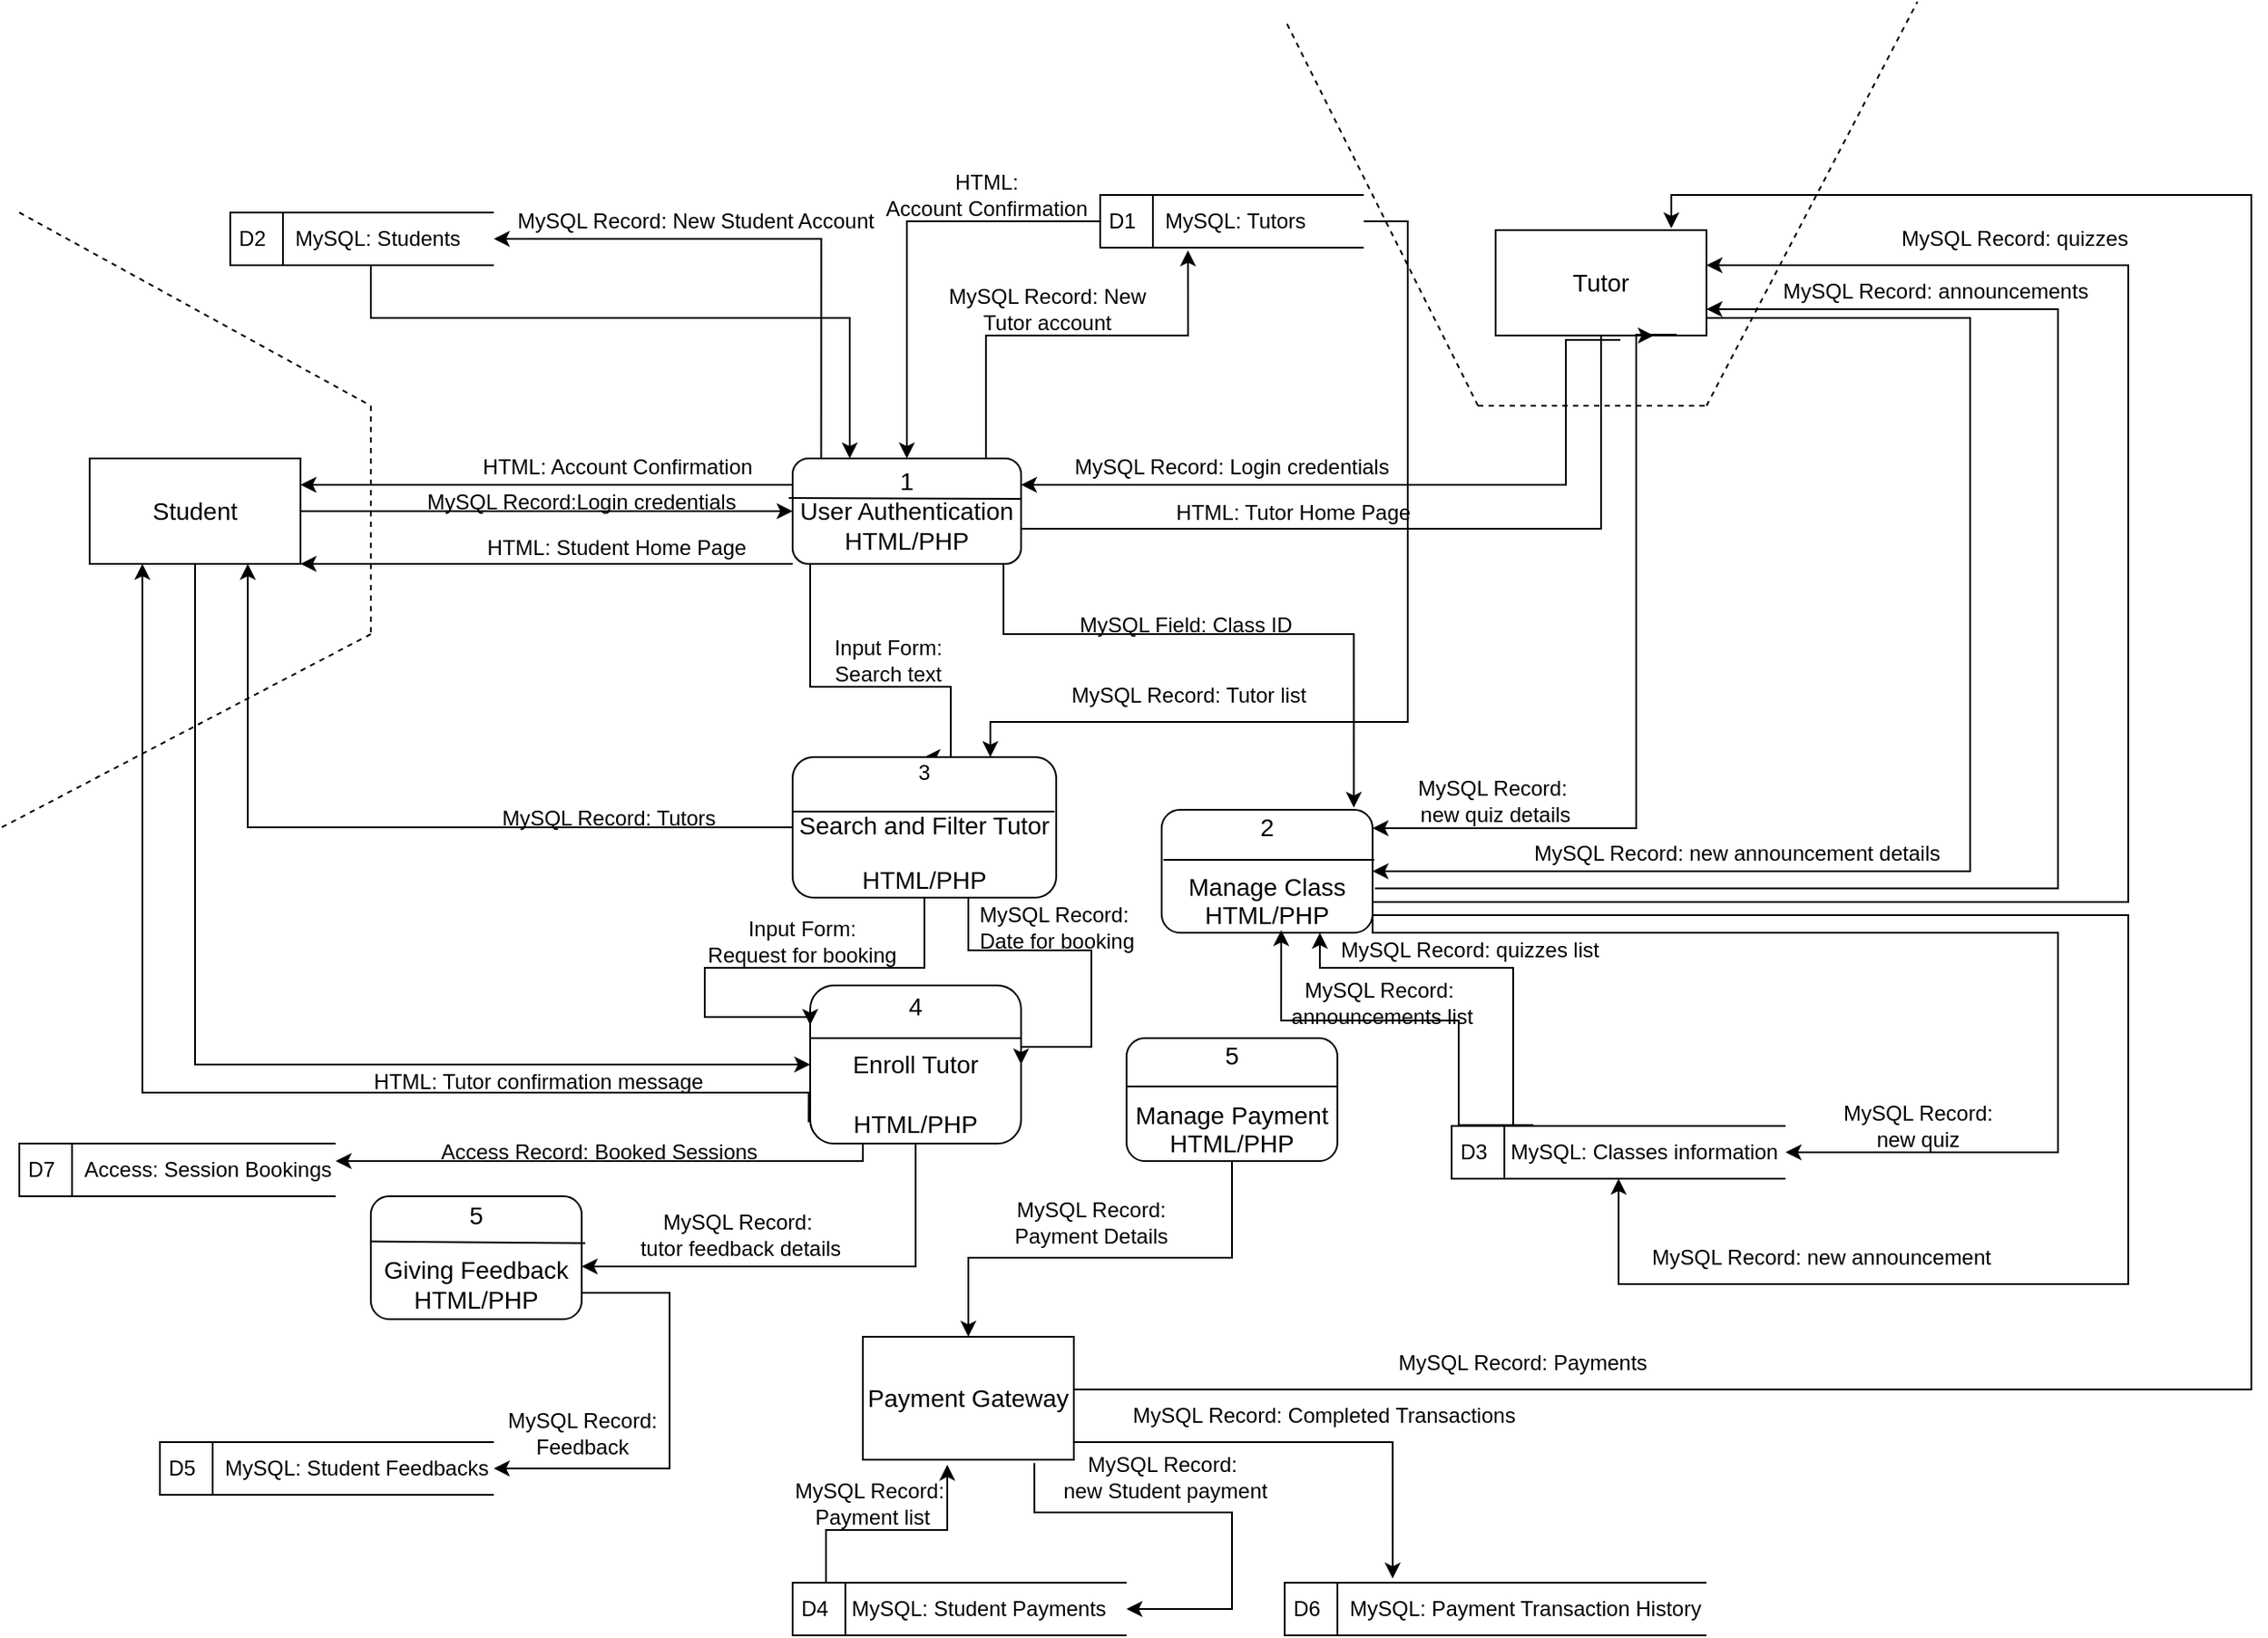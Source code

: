 <mxfile version="21.2.1" type="device">
  <diagram name="Sayfa -1" id="8NeKBj6dZh0A2Mszi5lu">
    <mxGraphModel dx="2295" dy="2287" grid="1" gridSize="10" guides="1" tooltips="1" connect="1" arrows="1" fold="1" page="1" pageScale="1" pageWidth="827" pageHeight="1169" math="0" shadow="0">
      <root>
        <mxCell id="0" />
        <mxCell id="1" parent="0" />
        <mxCell id="yMuBvw2z0iRrxeMvUbNI-1" value="&lt;font style=&quot;font-size: 14px;&quot;&gt;Student&lt;/font&gt;" style="rounded=0;whiteSpace=wrap;html=1;" parent="1" vertex="1">
          <mxGeometry x="-40" y="110" width="120" height="60" as="geometry" />
        </mxCell>
        <mxCell id="yMuBvw2z0iRrxeMvUbNI-2" value="&lt;font style=&quot;font-size: 14px;&quot;&gt;Tutor&lt;/font&gt;" style="rounded=0;whiteSpace=wrap;html=1;" parent="1" vertex="1">
          <mxGeometry x="760" y="-20" width="120" height="60" as="geometry" />
        </mxCell>
        <mxCell id="yMuBvw2z0iRrxeMvUbNI-23" style="edgeStyle=orthogonalEdgeStyle;rounded=0;orthogonalLoop=1;jettySize=auto;html=1;entryX=0.911;entryY=-0.017;entryDx=0;entryDy=0;fontSize=14;exitX=0.905;exitY=0.992;exitDx=0;exitDy=0;exitPerimeter=0;entryPerimeter=0;" parent="1" source="yMuBvw2z0iRrxeMvUbNI-3" target="yMuBvw2z0iRrxeMvUbNI-7" edge="1">
          <mxGeometry relative="1" as="geometry">
            <mxPoint x="490" y="170" as="sourcePoint" />
            <Array as="points">
              <mxPoint x="480" y="170" />
              <mxPoint x="480" y="210" />
              <mxPoint x="679" y="210" />
            </Array>
          </mxGeometry>
        </mxCell>
        <mxCell id="yMuBvw2z0iRrxeMvUbNI-86" style="edgeStyle=orthogonalEdgeStyle;rounded=0;orthogonalLoop=1;jettySize=auto;html=1;fontSize=12;elbow=vertical;exitX=0.25;exitY=1;exitDx=0;exitDy=0;entryX=0.5;entryY=0;entryDx=0;entryDy=0;" parent="1" source="yMuBvw2z0iRrxeMvUbNI-3" target="yMuBvw2z0iRrxeMvUbNI-92" edge="1">
          <mxGeometry relative="1" as="geometry">
            <mxPoint x="480" y="300" as="targetPoint" />
            <mxPoint x="370" y="180" as="sourcePoint" />
            <Array as="points">
              <mxPoint x="370" y="170" />
              <mxPoint x="370" y="240" />
              <mxPoint x="450" y="240" />
              <mxPoint x="450" y="280" />
            </Array>
          </mxGeometry>
        </mxCell>
        <mxCell id="yMuBvw2z0iRrxeMvUbNI-127" style="edgeStyle=orthogonalEdgeStyle;rounded=0;orthogonalLoop=1;jettySize=auto;html=1;fontSize=12;elbow=vertical;entryX=0.333;entryY=1.05;entryDx=0;entryDy=0;entryPerimeter=0;" parent="1" source="yMuBvw2z0iRrxeMvUbNI-3" target="yMuBvw2z0iRrxeMvUbNI-124" edge="1">
          <mxGeometry relative="1" as="geometry">
            <mxPoint x="585" y="-10" as="targetPoint" />
            <Array as="points">
              <mxPoint x="470" y="40" />
              <mxPoint x="585" y="40" />
            </Array>
          </mxGeometry>
        </mxCell>
        <mxCell id="aDCpL4Bax41A2ZxA9qRh-16" style="edgeStyle=orthogonalEdgeStyle;rounded=0;orthogonalLoop=1;jettySize=auto;html=1;exitX=0;exitY=0.25;exitDx=0;exitDy=0;entryX=1;entryY=0.25;entryDx=0;entryDy=0;" edge="1" parent="1" source="yMuBvw2z0iRrxeMvUbNI-3" target="yMuBvw2z0iRrxeMvUbNI-1">
          <mxGeometry relative="1" as="geometry" />
        </mxCell>
        <mxCell id="yMuBvw2z0iRrxeMvUbNI-3" value="&lt;font style=&quot;font-size: 14px;&quot;&gt;1&lt;br&gt;User Authentication&lt;br&gt;HTML/PHP&lt;/font&gt;" style="rounded=1;whiteSpace=wrap;html=1;fontSize=14;" parent="1" vertex="1">
          <mxGeometry x="360" y="110" width="130" height="60" as="geometry" />
        </mxCell>
        <mxCell id="yMuBvw2z0iRrxeMvUbNI-72" style="edgeStyle=orthogonalEdgeStyle;rounded=0;orthogonalLoop=1;jettySize=auto;html=1;exitX=1;exitY=0.75;exitDx=0;exitDy=0;fontSize=12;elbow=vertical;" parent="1" source="yMuBvw2z0iRrxeMvUbNI-7" target="yMuBvw2z0iRrxeMvUbNI-66" edge="1">
          <mxGeometry relative="1" as="geometry">
            <Array as="points">
              <mxPoint x="690" y="380" />
              <mxPoint x="1080" y="380" />
              <mxPoint x="1080" y="505" />
            </Array>
          </mxGeometry>
        </mxCell>
        <mxCell id="yMuBvw2z0iRrxeMvUbNI-73" style="edgeStyle=orthogonalEdgeStyle;rounded=0;orthogonalLoop=1;jettySize=auto;html=1;exitX=1;exitY=0.75;exitDx=0;exitDy=0;fontSize=12;elbow=vertical;entryX=0.5;entryY=1;entryDx=0;entryDy=0;" parent="1" source="yMuBvw2z0iRrxeMvUbNI-7" target="yMuBvw2z0iRrxeMvUbNI-66" edge="1">
          <mxGeometry relative="1" as="geometry">
            <Array as="points">
              <mxPoint x="690" y="370" />
              <mxPoint x="1120" y="370" />
              <mxPoint x="1120" y="580" />
              <mxPoint x="830" y="580" />
            </Array>
            <mxPoint x="820" y="580" as="targetPoint" />
          </mxGeometry>
        </mxCell>
        <mxCell id="yMuBvw2z0iRrxeMvUbNI-82" style="edgeStyle=orthogonalEdgeStyle;rounded=0;orthogonalLoop=1;jettySize=auto;html=1;exitX=1;exitY=0.75;exitDx=0;exitDy=0;fontSize=12;elbow=vertical;" parent="1" source="yMuBvw2z0iRrxeMvUbNI-7" edge="1">
          <mxGeometry relative="1" as="geometry">
            <mxPoint x="880" as="targetPoint" />
            <Array as="points">
              <mxPoint x="1120" y="363" />
              <mxPoint x="1120" />
            </Array>
          </mxGeometry>
        </mxCell>
        <mxCell id="yMuBvw2z0iRrxeMvUbNI-7" value="2&lt;br&gt;&lt;br&gt;Manage Class&lt;br&gt;HTML/PHP" style="rounded=1;whiteSpace=wrap;html=1;fontSize=14;" parent="1" vertex="1">
          <mxGeometry x="570" y="310" width="120" height="70" as="geometry" />
        </mxCell>
        <mxCell id="yMuBvw2z0iRrxeMvUbNI-8" value="5&lt;br&gt;&lt;br&gt;Manage Payment&lt;br&gt;HTML/PHP" style="rounded=1;whiteSpace=wrap;html=1;fontSize=14;" parent="1" vertex="1">
          <mxGeometry x="550" y="440" width="120" height="70" as="geometry" />
        </mxCell>
        <mxCell id="yMuBvw2z0iRrxeMvUbNI-109" style="edgeStyle=orthogonalEdgeStyle;rounded=0;orthogonalLoop=1;jettySize=auto;html=1;entryX=0.826;entryY=-0.017;entryDx=0;entryDy=0;entryPerimeter=0;fontSize=12;elbow=vertical;" parent="1" source="yMuBvw2z0iRrxeMvUbNI-9" target="yMuBvw2z0iRrxeMvUbNI-2" edge="1">
          <mxGeometry relative="1" as="geometry">
            <Array as="points">
              <mxPoint x="1190" y="640" />
              <mxPoint x="1190" y="-40" />
              <mxPoint x="860" y="-40" />
              <mxPoint x="860" y="-21" />
            </Array>
          </mxGeometry>
        </mxCell>
        <mxCell id="yMuBvw2z0iRrxeMvUbNI-116" style="edgeStyle=orthogonalEdgeStyle;rounded=0;orthogonalLoop=1;jettySize=auto;html=1;exitX=0.813;exitY=1.027;exitDx=0;exitDy=0;entryX=1;entryY=0.5;entryDx=0;entryDy=0;fontSize=12;elbow=vertical;exitPerimeter=0;" parent="1" source="yMuBvw2z0iRrxeMvUbNI-9" target="yMuBvw2z0iRrxeMvUbNI-111" edge="1">
          <mxGeometry relative="1" as="geometry">
            <Array as="points">
              <mxPoint x="498" y="710" />
              <mxPoint x="610" y="710" />
              <mxPoint x="610" y="765" />
            </Array>
          </mxGeometry>
        </mxCell>
        <mxCell id="aDCpL4Bax41A2ZxA9qRh-5" style="edgeStyle=orthogonalEdgeStyle;rounded=0;orthogonalLoop=1;jettySize=auto;html=1;exitX=1;exitY=0.75;exitDx=0;exitDy=0;entryX=0.256;entryY=-0.079;entryDx=0;entryDy=0;entryPerimeter=0;" edge="1" parent="1" source="yMuBvw2z0iRrxeMvUbNI-9" target="aDCpL4Bax41A2ZxA9qRh-4">
          <mxGeometry relative="1" as="geometry">
            <Array as="points">
              <mxPoint x="520" y="670" />
              <mxPoint x="701" y="670" />
            </Array>
          </mxGeometry>
        </mxCell>
        <mxCell id="yMuBvw2z0iRrxeMvUbNI-9" value="Payment Gateway" style="rounded=0;whiteSpace=wrap;html=1;fontSize=14;" parent="1" vertex="1">
          <mxGeometry x="400" y="610" width="120" height="70" as="geometry" />
        </mxCell>
        <mxCell id="yMuBvw2z0iRrxeMvUbNI-41" style="edgeStyle=orthogonalEdgeStyle;rounded=0;orthogonalLoop=1;jettySize=auto;html=1;fontSize=12;" parent="1" source="yMuBvw2z0iRrxeMvUbNI-10" target="yMuBvw2z0iRrxeMvUbNI-39" edge="1">
          <mxGeometry relative="1" as="geometry">
            <Array as="points">
              <mxPoint x="430" y="570" />
            </Array>
          </mxGeometry>
        </mxCell>
        <mxCell id="yMuBvw2z0iRrxeMvUbNI-103" style="edgeStyle=orthogonalEdgeStyle;rounded=0;orthogonalLoop=1;jettySize=auto;html=1;exitX=-0.007;exitY=0.865;exitDx=0;exitDy=0;fontSize=12;elbow=vertical;exitPerimeter=0;entryX=0.25;entryY=1;entryDx=0;entryDy=0;" parent="1" source="yMuBvw2z0iRrxeMvUbNI-10" target="yMuBvw2z0iRrxeMvUbNI-1" edge="1">
          <mxGeometry relative="1" as="geometry">
            <Array as="points">
              <mxPoint x="369" y="471" />
              <mxPoint x="-10" y="471" />
            </Array>
            <mxPoint x="30" y="240" as="targetPoint" />
          </mxGeometry>
        </mxCell>
        <mxCell id="yMuBvw2z0iRrxeMvUbNI-10" value="4&lt;br&gt;&lt;br&gt;Enroll Tutor&lt;br&gt;&lt;br&gt;HTML/PHP" style="rounded=1;whiteSpace=wrap;html=1;fontSize=14;" parent="1" vertex="1">
          <mxGeometry x="370" y="410" width="120" height="90" as="geometry" />
        </mxCell>
        <mxCell id="yMuBvw2z0iRrxeMvUbNI-11" value="" style="endArrow=classic;html=1;rounded=0;fontSize=14;entryX=0;entryY=0.5;entryDx=0;entryDy=0;exitX=1;exitY=0.5;exitDx=0;exitDy=0;" parent="1" source="yMuBvw2z0iRrxeMvUbNI-1" target="yMuBvw2z0iRrxeMvUbNI-3" edge="1">
          <mxGeometry width="50" height="50" relative="1" as="geometry">
            <mxPoint x="170" y="140" as="sourcePoint" />
            <mxPoint x="370" y="140" as="targetPoint" />
          </mxGeometry>
        </mxCell>
        <mxCell id="yMuBvw2z0iRrxeMvUbNI-17" value="" style="endArrow=none;html=1;rounded=0;fontSize=14;exitX=-0.017;exitY=0.375;exitDx=0;exitDy=0;exitPerimeter=0;" parent="1" source="yMuBvw2z0iRrxeMvUbNI-3" edge="1">
          <mxGeometry width="50" height="50" relative="1" as="geometry">
            <mxPoint x="370" y="133" as="sourcePoint" />
            <mxPoint x="490" y="133" as="targetPoint" />
          </mxGeometry>
        </mxCell>
        <mxCell id="yMuBvw2z0iRrxeMvUbNI-20" value="" style="endArrow=classic;html=1;rounded=0;fontSize=14;exitX=0.858;exitY=0.992;exitDx=0;exitDy=0;entryX=1;entryY=0.15;entryDx=0;entryDy=0;edgeStyle=orthogonalEdgeStyle;exitPerimeter=0;entryPerimeter=0;" parent="1" source="yMuBvw2z0iRrxeMvUbNI-2" target="yMuBvw2z0iRrxeMvUbNI-7" edge="1">
          <mxGeometry width="50" height="50" relative="1" as="geometry">
            <mxPoint x="310" y="290" as="sourcePoint" />
            <mxPoint x="360" y="240" as="targetPoint" />
            <Array as="points">
              <mxPoint x="840" y="40" />
              <mxPoint x="840" y="320" />
            </Array>
          </mxGeometry>
        </mxCell>
        <mxCell id="yMuBvw2z0iRrxeMvUbNI-21" value="" style="endArrow=classic;html=1;rounded=0;fontSize=14;exitX=0.5;exitY=1;exitDx=0;exitDy=0;entryX=0;entryY=0.5;entryDx=0;entryDy=0;edgeStyle=orthogonalEdgeStyle;" parent="1" source="yMuBvw2z0iRrxeMvUbNI-1" target="yMuBvw2z0iRrxeMvUbNI-10" edge="1">
          <mxGeometry width="50" height="50" relative="1" as="geometry">
            <mxPoint x="310" y="290" as="sourcePoint" />
            <mxPoint x="360" y="240" as="targetPoint" />
          </mxGeometry>
        </mxCell>
        <mxCell id="yMuBvw2z0iRrxeMvUbNI-25" value="" style="endArrow=none;html=1;rounded=0;fontSize=14;" parent="1" edge="1">
          <mxGeometry width="50" height="50" relative="1" as="geometry">
            <mxPoint x="370" y="440" as="sourcePoint" />
            <mxPoint x="490" y="440" as="targetPoint" />
          </mxGeometry>
        </mxCell>
        <mxCell id="yMuBvw2z0iRrxeMvUbNI-26" value="" style="endArrow=none;html=1;rounded=0;fontSize=14;exitX=0.008;exitY=0.407;exitDx=0;exitDy=0;exitPerimeter=0;entryX=1.008;entryY=0.407;entryDx=0;entryDy=0;entryPerimeter=0;" parent="1" source="yMuBvw2z0iRrxeMvUbNI-7" target="yMuBvw2z0iRrxeMvUbNI-7" edge="1">
          <mxGeometry width="50" height="50" relative="1" as="geometry">
            <mxPoint x="310" y="230" as="sourcePoint" />
            <mxPoint x="360" y="180" as="targetPoint" />
          </mxGeometry>
        </mxCell>
        <mxCell id="yMuBvw2z0iRrxeMvUbNI-27" value="" style="endArrow=none;html=1;rounded=0;fontSize=14;exitX=0;exitY=0.392;exitDx=0;exitDy=0;exitPerimeter=0;entryX=1;entryY=0.392;entryDx=0;entryDy=0;entryPerimeter=0;" parent="1" source="yMuBvw2z0iRrxeMvUbNI-8" target="yMuBvw2z0iRrxeMvUbNI-8" edge="1">
          <mxGeometry width="50" height="50" relative="1" as="geometry">
            <mxPoint x="310" y="230" as="sourcePoint" />
            <mxPoint x="360" y="180" as="targetPoint" />
            <Array as="points" />
          </mxGeometry>
        </mxCell>
        <mxCell id="yMuBvw2z0iRrxeMvUbNI-29" value="" style="endArrow=classic;html=1;rounded=0;fontSize=14;exitX=0;exitY=1;exitDx=0;exitDy=0;entryX=1;entryY=1;entryDx=0;entryDy=0;" parent="1" source="yMuBvw2z0iRrxeMvUbNI-3" target="yMuBvw2z0iRrxeMvUbNI-1" edge="1">
          <mxGeometry width="50" height="50" relative="1" as="geometry">
            <mxPoint x="360" y="155" as="sourcePoint" />
            <mxPoint x="170" y="170" as="targetPoint" />
          </mxGeometry>
        </mxCell>
        <mxCell id="yMuBvw2z0iRrxeMvUbNI-30" value="&lt;span style=&quot;font-size: 12px;&quot;&gt;HTML: Student Home Page&lt;/span&gt;" style="text;html=1;strokeColor=none;fillColor=none;align=center;verticalAlign=middle;whiteSpace=wrap;rounded=0;fontSize=14;" parent="1" vertex="1">
          <mxGeometry x="185" y="145" width="150" height="30" as="geometry" />
        </mxCell>
        <mxCell id="yMuBvw2z0iRrxeMvUbNI-36" value="MySQL Record:Login credentials" style="text;html=1;strokeColor=none;fillColor=none;align=center;verticalAlign=middle;whiteSpace=wrap;rounded=0;fontSize=12;" parent="1" vertex="1">
          <mxGeometry x="130" y="125" width="220" height="20" as="geometry" />
        </mxCell>
        <mxCell id="yMuBvw2z0iRrxeMvUbNI-37" value="" style="endArrow=classic;html=1;rounded=0;fontSize=12;exitX=0.125;exitY=0.008;exitDx=0;exitDy=0;entryX=1;entryY=0.5;entryDx=0;entryDy=0;edgeStyle=orthogonalEdgeStyle;exitPerimeter=0;" parent="1" source="yMuBvw2z0iRrxeMvUbNI-3" target="yMuBvw2z0iRrxeMvUbNI-129" edge="1">
          <mxGeometry width="50" height="50" relative="1" as="geometry">
            <mxPoint x="400" y="240" as="sourcePoint" />
            <mxPoint x="450" y="190" as="targetPoint" />
          </mxGeometry>
        </mxCell>
        <mxCell id="yMuBvw2z0iRrxeMvUbNI-38" value="MySQL Record: New Student Account" style="text;html=1;strokeColor=none;fillColor=none;align=center;verticalAlign=middle;whiteSpace=wrap;rounded=0;fontSize=12;" parent="1" vertex="1">
          <mxGeometry x="200" y="-40" width="210" height="30" as="geometry" />
        </mxCell>
        <mxCell id="yMuBvw2z0iRrxeMvUbNI-39" value="&lt;font style=&quot;font-size: 14px;&quot;&gt;5&lt;br&gt;&lt;/font&gt;&lt;br&gt;&lt;font style=&quot;font-size: 14px;&quot;&gt;Giving Feedback&lt;br&gt;HTML/PHP&lt;br&gt;&lt;/font&gt;" style="rounded=1;whiteSpace=wrap;html=1;fontSize=12;" parent="1" vertex="1">
          <mxGeometry x="120" y="530" width="120" height="70" as="geometry" />
        </mxCell>
        <mxCell id="yMuBvw2z0iRrxeMvUbNI-40" value="" style="endArrow=none;html=1;rounded=0;fontSize=12;exitX=0;exitY=0.367;exitDx=0;exitDy=0;entryX=1.017;entryY=0.383;entryDx=0;entryDy=0;exitPerimeter=0;entryPerimeter=0;" parent="1" source="yMuBvw2z0iRrxeMvUbNI-39" target="yMuBvw2z0iRrxeMvUbNI-39" edge="1">
          <mxGeometry width="50" height="50" relative="1" as="geometry">
            <mxPoint x="400" y="360" as="sourcePoint" />
            <mxPoint x="450" y="310" as="targetPoint" />
            <Array as="points" />
          </mxGeometry>
        </mxCell>
        <mxCell id="yMuBvw2z0iRrxeMvUbNI-42" value="&lt;font style=&quot;font-size: 12px;&quot;&gt;HTML: Tutor Home Page&lt;/font&gt;" style="text;html=1;strokeColor=none;fillColor=none;align=center;verticalAlign=middle;whiteSpace=wrap;rounded=0;fontSize=14;" parent="1" vertex="1">
          <mxGeometry x="570" y="125" width="150" height="30" as="geometry" />
        </mxCell>
        <mxCell id="yMuBvw2z0iRrxeMvUbNI-43" value="MySQL Record: Login credentials" style="text;html=1;strokeColor=none;fillColor=none;align=center;verticalAlign=middle;whiteSpace=wrap;rounded=0;fontSize=12;" parent="1" vertex="1">
          <mxGeometry x="515" y="105" width="190" height="20" as="geometry" />
        </mxCell>
        <mxCell id="yMuBvw2z0iRrxeMvUbNI-44" value="MySQL Record: New Tutor account" style="text;html=1;strokeColor=none;fillColor=none;align=center;verticalAlign=middle;whiteSpace=wrap;rounded=0;fontSize=12;" parent="1" vertex="1">
          <mxGeometry x="440" y="10" width="130" height="30" as="geometry" />
        </mxCell>
        <mxCell id="yMuBvw2z0iRrxeMvUbNI-47" style="edgeStyle=elbowEdgeStyle;rounded=0;orthogonalLoop=1;jettySize=auto;elbow=vertical;html=1;exitX=0.5;exitY=0;exitDx=0;exitDy=0;fontSize=12;" parent="1" edge="1">
          <mxGeometry relative="1" as="geometry">
            <mxPoint x="270" y="170" as="sourcePoint" />
            <mxPoint x="270" y="170" as="targetPoint" />
          </mxGeometry>
        </mxCell>
        <mxCell id="yMuBvw2z0iRrxeMvUbNI-49" value="" style="endArrow=classic;html=1;rounded=0;fontSize=12;elbow=vertical;exitX=1;exitY=0.5;exitDx=0;exitDy=0;entryX=0.75;entryY=1;entryDx=0;entryDy=0;edgeStyle=orthogonalEdgeStyle;" parent="1" source="yMuBvw2z0iRrxeMvUbNI-3" target="yMuBvw2z0iRrxeMvUbNI-2" edge="1">
          <mxGeometry width="50" height="50" relative="1" as="geometry">
            <mxPoint x="400" y="210" as="sourcePoint" />
            <mxPoint x="450" y="160" as="targetPoint" />
            <Array as="points">
              <mxPoint x="490" y="150" />
              <mxPoint x="820" y="150" />
            </Array>
          </mxGeometry>
        </mxCell>
        <mxCell id="yMuBvw2z0iRrxeMvUbNI-51" value="" style="endArrow=classic;html=1;rounded=0;fontSize=12;elbow=vertical;exitX=0.592;exitY=1.042;exitDx=0;exitDy=0;exitPerimeter=0;entryX=1;entryY=0.25;entryDx=0;entryDy=0;edgeStyle=orthogonalEdgeStyle;" parent="1" source="yMuBvw2z0iRrxeMvUbNI-2" target="yMuBvw2z0iRrxeMvUbNI-3" edge="1">
          <mxGeometry width="50" height="50" relative="1" as="geometry">
            <mxPoint x="400" y="210" as="sourcePoint" />
            <mxPoint x="450" y="160" as="targetPoint" />
            <Array as="points">
              <mxPoint x="800" y="43" />
              <mxPoint x="800" y="125" />
            </Array>
          </mxGeometry>
        </mxCell>
        <mxCell id="yMuBvw2z0iRrxeMvUbNI-56" value="" style="endArrow=classic;html=1;rounded=0;fontSize=12;elbow=vertical;edgeStyle=orthogonalEdgeStyle;exitX=0.5;exitY=1;exitDx=0;exitDy=0;entryX=0.5;entryY=0;entryDx=0;entryDy=0;" parent="1" source="yMuBvw2z0iRrxeMvUbNI-8" target="yMuBvw2z0iRrxeMvUbNI-9" edge="1">
          <mxGeometry width="50" height="50" relative="1" as="geometry">
            <mxPoint x="430" y="520" as="sourcePoint" />
            <mxPoint x="400" y="650" as="targetPoint" />
            <Array as="points">
              <mxPoint x="610" y="565" />
              <mxPoint x="460" y="565" />
            </Array>
          </mxGeometry>
        </mxCell>
        <mxCell id="yMuBvw2z0iRrxeMvUbNI-57" value="MySQL Record: Payment Details" style="text;html=1;strokeColor=none;fillColor=none;align=center;verticalAlign=middle;whiteSpace=wrap;rounded=0;fontSize=12;" parent="1" vertex="1">
          <mxGeometry x="480" y="530" width="100" height="30" as="geometry" />
        </mxCell>
        <mxCell id="yMuBvw2z0iRrxeMvUbNI-59" value="MySQL Record:&amp;nbsp;&lt;br&gt;new quiz details" style="text;html=1;strokeColor=none;fillColor=none;align=center;verticalAlign=middle;whiteSpace=wrap;rounded=0;fontSize=12;" parent="1" vertex="1">
          <mxGeometry x="700" y="290" width="120" height="30" as="geometry" />
        </mxCell>
        <mxCell id="yMuBvw2z0iRrxeMvUbNI-60" value="" style="endArrow=classic;html=1;rounded=0;fontSize=12;elbow=vertical;edgeStyle=orthogonalEdgeStyle;exitX=1;exitY=0.75;exitDx=0;exitDy=0;entryX=1;entryY=0.5;entryDx=0;entryDy=0;" parent="1" source="yMuBvw2z0iRrxeMvUbNI-2" target="yMuBvw2z0iRrxeMvUbNI-7" edge="1">
          <mxGeometry width="50" height="50" relative="1" as="geometry">
            <mxPoint x="850" y="90" as="sourcePoint" />
            <mxPoint x="690" y="363" as="targetPoint" />
            <Array as="points">
              <mxPoint x="880" y="30" />
              <mxPoint x="1030" y="30" />
              <mxPoint x="1030" y="345" />
            </Array>
          </mxGeometry>
        </mxCell>
        <mxCell id="yMuBvw2z0iRrxeMvUbNI-61" value="MySQL Record:&amp;nbsp;new announcement details" style="text;html=1;strokeColor=none;fillColor=none;align=center;verticalAlign=middle;whiteSpace=wrap;rounded=0;fontSize=12;" parent="1" vertex="1">
          <mxGeometry x="775" y="320" width="245" height="30" as="geometry" />
        </mxCell>
        <mxCell id="yMuBvw2z0iRrxeMvUbNI-68" style="edgeStyle=orthogonalEdgeStyle;rounded=0;orthogonalLoop=1;jettySize=auto;html=1;fontSize=12;elbow=vertical;entryX=0.75;entryY=1;entryDx=0;entryDy=0;" parent="1" source="yMuBvw2z0iRrxeMvUbNI-66" target="yMuBvw2z0iRrxeMvUbNI-7" edge="1">
          <mxGeometry relative="1" as="geometry">
            <mxPoint x="660" y="390" as="targetPoint" />
            <Array as="points">
              <mxPoint x="770" y="400" />
              <mxPoint x="660" y="400" />
            </Array>
          </mxGeometry>
        </mxCell>
        <mxCell id="yMuBvw2z0iRrxeMvUbNI-69" style="edgeStyle=orthogonalEdgeStyle;rounded=0;orthogonalLoop=1;jettySize=auto;html=1;entryX=0.567;entryY=0.979;entryDx=0;entryDy=0;entryPerimeter=0;fontSize=12;elbow=vertical;exitX=0.245;exitY=-0.017;exitDx=0;exitDy=0;exitPerimeter=0;" parent="1" source="yMuBvw2z0iRrxeMvUbNI-66" target="yMuBvw2z0iRrxeMvUbNI-7" edge="1">
          <mxGeometry relative="1" as="geometry">
            <Array as="points">
              <mxPoint x="739" y="430" />
              <mxPoint x="638" y="430" />
            </Array>
          </mxGeometry>
        </mxCell>
        <mxCell id="yMuBvw2z0iRrxeMvUbNI-66" value="D3&amp;nbsp; &amp;nbsp; MySQL: Classes information" style="html=1;dashed=0;whitespace=wrap;shape=mxgraph.dfd.dataStoreID;align=left;spacingLeft=3;points=[[0,0],[0.5,0],[1,0],[0,0.5],[1,0.5],[0,1],[0.5,1],[1,1]];fontSize=12;" parent="1" vertex="1">
          <mxGeometry x="735" y="490" width="190" height="30" as="geometry" />
        </mxCell>
        <mxCell id="yMuBvw2z0iRrxeMvUbNI-70" value="MySQL Record: quizzes list" style="text;html=1;align=center;verticalAlign=middle;resizable=0;points=[];autosize=1;strokeColor=none;fillColor=none;fontSize=12;" parent="1" vertex="1">
          <mxGeometry x="660" y="375" width="170" height="30" as="geometry" />
        </mxCell>
        <mxCell id="yMuBvw2z0iRrxeMvUbNI-71" value="MySQL Record:&amp;nbsp;&lt;br&gt;announcements list" style="text;html=1;align=center;verticalAlign=middle;resizable=0;points=[];autosize=1;strokeColor=none;fillColor=none;fontSize=12;" parent="1" vertex="1">
          <mxGeometry x="630" y="400" width="130" height="40" as="geometry" />
        </mxCell>
        <mxCell id="yMuBvw2z0iRrxeMvUbNI-79" value="MySQL Record: &lt;br&gt;new quiz" style="text;html=1;align=center;verticalAlign=middle;resizable=0;points=[];autosize=1;strokeColor=none;fillColor=none;fontSize=12;" parent="1" vertex="1">
          <mxGeometry x="945" y="470" width="110" height="40" as="geometry" />
        </mxCell>
        <mxCell id="yMuBvw2z0iRrxeMvUbNI-80" value="MySQL Record:&amp;nbsp;new announcement" style="text;html=1;align=center;verticalAlign=middle;resizable=0;points=[];autosize=1;strokeColor=none;fillColor=none;fontSize=12;" parent="1" vertex="1">
          <mxGeometry x="835" y="550" width="220" height="30" as="geometry" />
        </mxCell>
        <mxCell id="yMuBvw2z0iRrxeMvUbNI-83" value="" style="endArrow=classic;html=1;rounded=0;fontSize=12;elbow=vertical;exitX=1.011;exitY=0.64;exitDx=0;exitDy=0;exitPerimeter=0;entryX=1;entryY=0.75;entryDx=0;entryDy=0;edgeStyle=orthogonalEdgeStyle;" parent="1" source="yMuBvw2z0iRrxeMvUbNI-7" target="yMuBvw2z0iRrxeMvUbNI-2" edge="1">
          <mxGeometry width="50" height="50" relative="1" as="geometry">
            <mxPoint x="550" y="360" as="sourcePoint" />
            <mxPoint x="600" y="310" as="targetPoint" />
            <Array as="points">
              <mxPoint x="1080" y="355" />
              <mxPoint x="1080" y="25" />
            </Array>
          </mxGeometry>
        </mxCell>
        <mxCell id="yMuBvw2z0iRrxeMvUbNI-84" value="MySQL Record: quizzes" style="text;html=1;align=center;verticalAlign=middle;resizable=0;points=[];autosize=1;strokeColor=none;fillColor=none;fontSize=12;" parent="1" vertex="1">
          <mxGeometry x="980" y="-30" width="150" height="30" as="geometry" />
        </mxCell>
        <mxCell id="yMuBvw2z0iRrxeMvUbNI-85" value="MySQL Record: announcements" style="text;html=1;align=center;verticalAlign=middle;resizable=0;points=[];autosize=1;strokeColor=none;fillColor=none;fontSize=12;" parent="1" vertex="1">
          <mxGeometry x="910" width="200" height="30" as="geometry" />
        </mxCell>
        <mxCell id="yMuBvw2z0iRrxeMvUbNI-98" style="edgeStyle=orthogonalEdgeStyle;rounded=0;orthogonalLoop=1;jettySize=auto;html=1;entryX=0;entryY=0.25;entryDx=0;entryDy=0;fontSize=12;elbow=vertical;" parent="1" source="yMuBvw2z0iRrxeMvUbNI-92" target="yMuBvw2z0iRrxeMvUbNI-10" edge="1">
          <mxGeometry relative="1" as="geometry">
            <Array as="points">
              <mxPoint x="435" y="400" />
              <mxPoint x="310" y="400" />
              <mxPoint x="310" y="428" />
              <mxPoint x="370" y="428" />
            </Array>
          </mxGeometry>
        </mxCell>
        <mxCell id="yMuBvw2z0iRrxeMvUbNI-99" style="edgeStyle=orthogonalEdgeStyle;rounded=0;orthogonalLoop=1;jettySize=auto;html=1;entryX=1;entryY=0.5;entryDx=0;entryDy=0;fontSize=12;elbow=vertical;" parent="1" source="yMuBvw2z0iRrxeMvUbNI-92" target="yMuBvw2z0iRrxeMvUbNI-10" edge="1">
          <mxGeometry relative="1" as="geometry">
            <Array as="points">
              <mxPoint x="460" y="390" />
              <mxPoint x="530" y="390" />
              <mxPoint x="530" y="445" />
              <mxPoint x="490" y="445" />
            </Array>
          </mxGeometry>
        </mxCell>
        <mxCell id="yMuBvw2z0iRrxeMvUbNI-101" style="edgeStyle=orthogonalEdgeStyle;rounded=0;orthogonalLoop=1;jettySize=auto;html=1;entryX=0.75;entryY=1;entryDx=0;entryDy=0;fontSize=12;elbow=vertical;" parent="1" source="yMuBvw2z0iRrxeMvUbNI-92" target="yMuBvw2z0iRrxeMvUbNI-1" edge="1">
          <mxGeometry relative="1" as="geometry" />
        </mxCell>
        <mxCell id="yMuBvw2z0iRrxeMvUbNI-92" value="3&lt;br&gt;&lt;br&gt;&lt;font style=&quot;font-size: 14px;&quot;&gt;Search and Filter Tutor&lt;br&gt;&lt;/font&gt;&lt;br&gt;&lt;font style=&quot;font-size: 14px;&quot;&gt;HTML/PHP&lt;/font&gt;" style="rounded=1;whiteSpace=wrap;html=1;fontSize=12;" parent="1" vertex="1">
          <mxGeometry x="360" y="280" width="150" height="80" as="geometry" />
        </mxCell>
        <mxCell id="yMuBvw2z0iRrxeMvUbNI-93" value="" style="endArrow=none;html=1;rounded=0;fontSize=12;elbow=vertical;exitX=0.001;exitY=0.387;exitDx=0;exitDy=0;exitPerimeter=0;entryX=0.994;entryY=0.387;entryDx=0;entryDy=0;entryPerimeter=0;" parent="1" source="yMuBvw2z0iRrxeMvUbNI-92" target="yMuBvw2z0iRrxeMvUbNI-92" edge="1">
          <mxGeometry width="50" height="50" relative="1" as="geometry">
            <mxPoint x="490" y="310" as="sourcePoint" />
            <mxPoint x="350" y="303" as="targetPoint" />
          </mxGeometry>
        </mxCell>
        <mxCell id="yMuBvw2z0iRrxeMvUbNI-95" value="Input Form: &lt;br&gt;Search text" style="text;html=1;align=center;verticalAlign=middle;resizable=0;points=[];autosize=1;strokeColor=none;fillColor=none;fontSize=12;" parent="1" vertex="1">
          <mxGeometry x="374" y="205" width="80" height="40" as="geometry" />
        </mxCell>
        <mxCell id="yMuBvw2z0iRrxeMvUbNI-97" value="Input Form: &lt;br&gt;Request for booking" style="text;html=1;align=center;verticalAlign=middle;resizable=0;points=[];autosize=1;strokeColor=none;fillColor=none;fontSize=12;" parent="1" vertex="1">
          <mxGeometry x="300" y="365" width="130" height="40" as="geometry" />
        </mxCell>
        <mxCell id="yMuBvw2z0iRrxeMvUbNI-100" value="&lt;br&gt;MySQL Record:&amp;nbsp;&lt;br&gt;Date for booking" style="text;html=1;align=center;verticalAlign=middle;resizable=0;points=[];autosize=1;strokeColor=none;fillColor=none;fontSize=12;" parent="1" vertex="1">
          <mxGeometry x="455" y="340" width="110" height="60" as="geometry" />
        </mxCell>
        <mxCell id="yMuBvw2z0iRrxeMvUbNI-104" value="HTML: Tutor confirmation message" style="text;html=1;align=center;verticalAlign=middle;resizable=0;points=[];autosize=1;strokeColor=none;fillColor=none;fontSize=12;" parent="1" vertex="1">
          <mxGeometry x="110" y="450" width="210" height="30" as="geometry" />
        </mxCell>
        <mxCell id="yMuBvw2z0iRrxeMvUbNI-106" value="&lt;blockquote style=&quot;margin: 0 0 0 40px; border: none; padding: 0px;&quot;&gt;MySQL Field: Class ID&amp;nbsp;&lt;/blockquote&gt;" style="text;html=1;align=center;verticalAlign=middle;resizable=0;points=[];autosize=1;strokeColor=none;fillColor=none;fontSize=12;" parent="1" vertex="1">
          <mxGeometry x="470" y="190" width="190" height="30" as="geometry" />
        </mxCell>
        <mxCell id="yMuBvw2z0iRrxeMvUbNI-110" value="MySQL Record: Payments" style="text;html=1;align=center;verticalAlign=middle;resizable=0;points=[];autosize=1;strokeColor=none;fillColor=none;fontSize=12;" parent="1" vertex="1">
          <mxGeometry x="690" y="610" width="170" height="30" as="geometry" />
        </mxCell>
        <mxCell id="yMuBvw2z0iRrxeMvUbNI-118" style="edgeStyle=orthogonalEdgeStyle;rounded=0;orthogonalLoop=1;jettySize=auto;html=1;exitX=0;exitY=0.5;exitDx=0;exitDy=0;entryX=0.4;entryY=1.041;entryDx=0;entryDy=0;entryPerimeter=0;fontSize=12;elbow=vertical;" parent="1" source="yMuBvw2z0iRrxeMvUbNI-111" target="yMuBvw2z0iRrxeMvUbNI-9" edge="1">
          <mxGeometry relative="1" as="geometry">
            <Array as="points">
              <mxPoint x="379" y="765" />
              <mxPoint x="379" y="720" />
              <mxPoint x="448" y="720" />
            </Array>
          </mxGeometry>
        </mxCell>
        <mxCell id="yMuBvw2z0iRrxeMvUbNI-111" value="D4&amp;nbsp; &amp;nbsp; MySQL: Student Payments" style="html=1;dashed=0;whitespace=wrap;shape=mxgraph.dfd.dataStoreID;align=left;spacingLeft=3;points=[[0,0],[0.5,0],[1,0],[0,0.5],[1,0.5],[0,1],[0.5,1],[1,1]];fontSize=12;" parent="1" vertex="1">
          <mxGeometry x="360" y="750" width="190" height="30" as="geometry" />
        </mxCell>
        <mxCell id="yMuBvw2z0iRrxeMvUbNI-117" value="MySQL Record:&lt;br&gt;&amp;nbsp;new Student payment" style="text;html=1;align=center;verticalAlign=middle;resizable=0;points=[];autosize=1;strokeColor=none;fillColor=none;fontSize=12;" parent="1" vertex="1">
          <mxGeometry x="500" y="670" width="140" height="40" as="geometry" />
        </mxCell>
        <mxCell id="yMuBvw2z0iRrxeMvUbNI-119" value="MySQL Record:&amp;nbsp;&lt;br&gt;Payment list" style="text;html=1;align=center;verticalAlign=middle;resizable=0;points=[];autosize=1;strokeColor=none;fillColor=none;fontSize=12;" parent="1" vertex="1">
          <mxGeometry x="350" y="685" width="110" height="40" as="geometry" />
        </mxCell>
        <mxCell id="yMuBvw2z0iRrxeMvUbNI-123" value="MySQL Record: Tutors" style="text;html=1;align=center;verticalAlign=middle;resizable=0;points=[];autosize=1;strokeColor=none;fillColor=none;fontSize=12;" parent="1" vertex="1">
          <mxGeometry x="180" y="300" width="150" height="30" as="geometry" />
        </mxCell>
        <mxCell id="yMuBvw2z0iRrxeMvUbNI-126" style="edgeStyle=orthogonalEdgeStyle;rounded=0;orthogonalLoop=1;jettySize=auto;html=1;entryX=0.5;entryY=0;entryDx=0;entryDy=0;fontSize=12;elbow=vertical;" parent="1" source="yMuBvw2z0iRrxeMvUbNI-124" target="yMuBvw2z0iRrxeMvUbNI-3" edge="1">
          <mxGeometry relative="1" as="geometry">
            <Array as="points">
              <mxPoint x="425" y="-25" />
            </Array>
          </mxGeometry>
        </mxCell>
        <mxCell id="yMuBvw2z0iRrxeMvUbNI-134" style="edgeStyle=orthogonalEdgeStyle;rounded=0;orthogonalLoop=1;jettySize=auto;html=1;entryX=0.75;entryY=0;entryDx=0;entryDy=0;fontSize=12;elbow=vertical;" parent="1" source="yMuBvw2z0iRrxeMvUbNI-124" target="yMuBvw2z0iRrxeMvUbNI-92" edge="1">
          <mxGeometry relative="1" as="geometry">
            <Array as="points">
              <mxPoint x="710" y="-25" />
              <mxPoint x="710" y="260" />
              <mxPoint x="473" y="260" />
            </Array>
          </mxGeometry>
        </mxCell>
        <mxCell id="yMuBvw2z0iRrxeMvUbNI-124" value="D1&amp;nbsp; &amp;nbsp; &amp;nbsp;MySQL: Tutors" style="html=1;dashed=0;whitespace=wrap;shape=mxgraph.dfd.dataStoreID;align=left;spacingLeft=3;points=[[0,0],[0.5,0],[1,0],[0,0.5],[1,0.5],[0,1],[0.5,1],[1,1]];fontSize=12;" parent="1" vertex="1">
          <mxGeometry x="535" y="-40" width="150" height="30" as="geometry" />
        </mxCell>
        <mxCell id="yMuBvw2z0iRrxeMvUbNI-128" value="HTML:&lt;br&gt;Account Confirmation" style="text;html=1;align=center;verticalAlign=middle;resizable=0;points=[];autosize=1;strokeColor=none;fillColor=none;fontSize=12;" parent="1" vertex="1">
          <mxGeometry x="400" y="-60" width="140" height="40" as="geometry" />
        </mxCell>
        <mxCell id="yMuBvw2z0iRrxeMvUbNI-131" style="edgeStyle=orthogonalEdgeStyle;rounded=0;orthogonalLoop=1;jettySize=auto;html=1;fontSize=12;elbow=vertical;entryX=0.25;entryY=0;entryDx=0;entryDy=0;" parent="1" source="yMuBvw2z0iRrxeMvUbNI-129" target="yMuBvw2z0iRrxeMvUbNI-3" edge="1">
          <mxGeometry relative="1" as="geometry">
            <Array as="points">
              <mxPoint x="120" y="30" />
              <mxPoint x="392" y="30" />
            </Array>
            <mxPoint x="390" y="90" as="targetPoint" />
          </mxGeometry>
        </mxCell>
        <mxCell id="yMuBvw2z0iRrxeMvUbNI-129" value="D2&amp;nbsp; &amp;nbsp; &amp;nbsp;MySQL: Students" style="html=1;dashed=0;whitespace=wrap;shape=mxgraph.dfd.dataStoreID;align=left;spacingLeft=3;points=[[0,0],[0.5,0],[1,0],[0,0.5],[1,0.5],[0,1],[0.5,1],[1,1]];fontSize=12;" parent="1" vertex="1">
          <mxGeometry x="40" y="-30" width="150" height="30" as="geometry" />
        </mxCell>
        <mxCell id="yMuBvw2z0iRrxeMvUbNI-136" value="MySQL Record: Tutor list" style="text;html=1;align=center;verticalAlign=middle;resizable=0;points=[];autosize=1;strokeColor=none;fillColor=none;fontSize=12;" parent="1" vertex="1">
          <mxGeometry x="505" y="230" width="160" height="30" as="geometry" />
        </mxCell>
        <mxCell id="yMuBvw2z0iRrxeMvUbNI-137" value="&lt;br&gt;MySQL Record:&amp;nbsp;&lt;br&gt;tutor feedback details" style="text;html=1;align=center;verticalAlign=middle;resizable=0;points=[];autosize=1;strokeColor=none;fillColor=none;fontSize=12;" parent="1" vertex="1">
          <mxGeometry x="260" y="515" width="140" height="60" as="geometry" />
        </mxCell>
        <mxCell id="yMuBvw2z0iRrxeMvUbNI-138" value="D5&amp;nbsp; &amp;nbsp; &amp;nbsp;MySQL: Student Feedbacks" style="html=1;dashed=0;whitespace=wrap;shape=mxgraph.dfd.dataStoreID;align=left;spacingLeft=3;points=[[0,0],[0.5,0],[1,0],[0,0.5],[1,0.5],[0,1],[0.5,1],[1,1]];fontSize=12;" parent="1" vertex="1">
          <mxGeometry y="670" width="190" height="30" as="geometry" />
        </mxCell>
        <mxCell id="yMuBvw2z0iRrxeMvUbNI-140" value="" style="endArrow=classic;html=1;rounded=0;fontSize=12;elbow=vertical;exitX=1;exitY=0.75;exitDx=0;exitDy=0;entryX=1;entryY=0.5;entryDx=0;entryDy=0;edgeStyle=orthogonalEdgeStyle;" parent="1" source="yMuBvw2z0iRrxeMvUbNI-39" target="yMuBvw2z0iRrxeMvUbNI-138" edge="1">
          <mxGeometry width="50" height="50" relative="1" as="geometry">
            <mxPoint x="320" y="480" as="sourcePoint" />
            <mxPoint x="370" y="430" as="targetPoint" />
            <Array as="points">
              <mxPoint x="290" y="585" />
              <mxPoint x="290" y="685" />
            </Array>
          </mxGeometry>
        </mxCell>
        <mxCell id="yMuBvw2z0iRrxeMvUbNI-141" value="&amp;nbsp;MySQL Record:&amp;nbsp;&lt;br&gt;Feedback" style="text;html=1;align=center;verticalAlign=middle;resizable=0;points=[];autosize=1;strokeColor=none;fillColor=none;fontSize=12;" parent="1" vertex="1">
          <mxGeometry x="180" y="645" width="120" height="40" as="geometry" />
        </mxCell>
        <mxCell id="aDCpL4Bax41A2ZxA9qRh-4" value="D6&amp;nbsp; &amp;nbsp; &amp;nbsp;MySQL: Payment Transaction History" style="html=1;dashed=0;whiteSpace=wrap;shape=mxgraph.dfd.dataStoreID;align=left;spacingLeft=3;points=[[0,0],[0.5,0],[1,0],[0,0.5],[1,0.5],[0,1],[0.5,1],[1,1]];" vertex="1" parent="1">
          <mxGeometry x="640" y="750" width="240" height="30" as="geometry" />
        </mxCell>
        <mxCell id="aDCpL4Bax41A2ZxA9qRh-6" value="MySQL Record: Completed Transactions" style="text;html=1;strokeColor=none;fillColor=none;align=center;verticalAlign=middle;whiteSpace=wrap;rounded=0;" vertex="1" parent="1">
          <mxGeometry x="550" y="640" width="225" height="30" as="geometry" />
        </mxCell>
        <mxCell id="aDCpL4Bax41A2ZxA9qRh-7" value="D7&amp;nbsp; &amp;nbsp; &amp;nbsp;Access: Session Bookings" style="html=1;dashed=0;whiteSpace=wrap;shape=mxgraph.dfd.dataStoreID;align=left;spacingLeft=3;points=[[0,0],[0.5,0],[1,0],[0,0.5],[1,0.5],[0,1],[0.5,1],[1,1]];" vertex="1" parent="1">
          <mxGeometry x="-80" y="500" width="180" height="30" as="geometry" />
        </mxCell>
        <mxCell id="aDCpL4Bax41A2ZxA9qRh-8" value="" style="endArrow=classic;html=1;rounded=0;exitX=0.25;exitY=1;exitDx=0;exitDy=0;edgeStyle=orthogonalEdgeStyle;" edge="1" parent="1" source="yMuBvw2z0iRrxeMvUbNI-10">
          <mxGeometry width="50" height="50" relative="1" as="geometry">
            <mxPoint x="370" y="500" as="sourcePoint" />
            <mxPoint x="100" y="510" as="targetPoint" />
            <Array as="points">
              <mxPoint x="400" y="510" />
            </Array>
          </mxGeometry>
        </mxCell>
        <mxCell id="aDCpL4Bax41A2ZxA9qRh-9" value="Access Record: Booked Sessions" style="text;html=1;strokeColor=none;fillColor=none;align=center;verticalAlign=middle;whiteSpace=wrap;rounded=0;" vertex="1" parent="1">
          <mxGeometry x="150" y="490" width="200" height="30" as="geometry" />
        </mxCell>
        <mxCell id="aDCpL4Bax41A2ZxA9qRh-17" value="HTML: Account Confirmation" style="text;html=1;align=center;verticalAlign=middle;resizable=0;points=[];autosize=1;strokeColor=none;fillColor=none;" vertex="1" parent="1">
          <mxGeometry x="170" y="100" width="180" height="30" as="geometry" />
        </mxCell>
        <mxCell id="aDCpL4Bax41A2ZxA9qRh-21" value="" style="endArrow=none;dashed=1;html=1;rounded=0;" edge="1" parent="1">
          <mxGeometry width="50" height="50" relative="1" as="geometry">
            <mxPoint x="-80" y="-30" as="sourcePoint" />
            <mxPoint x="120" y="80" as="targetPoint" />
          </mxGeometry>
        </mxCell>
        <mxCell id="aDCpL4Bax41A2ZxA9qRh-22" value="" style="endArrow=none;dashed=1;html=1;rounded=0;" edge="1" parent="1">
          <mxGeometry width="50" height="50" relative="1" as="geometry">
            <mxPoint x="120" y="80" as="sourcePoint" />
            <mxPoint x="120" y="210" as="targetPoint" />
          </mxGeometry>
        </mxCell>
        <mxCell id="aDCpL4Bax41A2ZxA9qRh-23" value="" style="endArrow=none;dashed=1;html=1;rounded=0;" edge="1" parent="1">
          <mxGeometry width="50" height="50" relative="1" as="geometry">
            <mxPoint x="120" y="210" as="sourcePoint" />
            <mxPoint x="-90" y="320" as="targetPoint" />
          </mxGeometry>
        </mxCell>
        <mxCell id="aDCpL4Bax41A2ZxA9qRh-24" value="" style="endArrow=none;dashed=1;html=1;rounded=0;" edge="1" parent="1">
          <mxGeometry width="50" height="50" relative="1" as="geometry">
            <mxPoint x="880" y="80" as="sourcePoint" />
            <mxPoint x="1000" y="-150" as="targetPoint" />
          </mxGeometry>
        </mxCell>
        <mxCell id="aDCpL4Bax41A2ZxA9qRh-25" value="" style="endArrow=none;dashed=1;html=1;rounded=0;" edge="1" parent="1">
          <mxGeometry width="50" height="50" relative="1" as="geometry">
            <mxPoint x="750" y="80" as="sourcePoint" />
            <mxPoint x="880" y="80" as="targetPoint" />
          </mxGeometry>
        </mxCell>
        <mxCell id="aDCpL4Bax41A2ZxA9qRh-26" value="" style="endArrow=none;dashed=1;html=1;rounded=0;" edge="1" parent="1">
          <mxGeometry width="50" height="50" relative="1" as="geometry">
            <mxPoint x="750" y="80" as="sourcePoint" />
            <mxPoint x="640" y="-140" as="targetPoint" />
          </mxGeometry>
        </mxCell>
      </root>
    </mxGraphModel>
  </diagram>
</mxfile>
